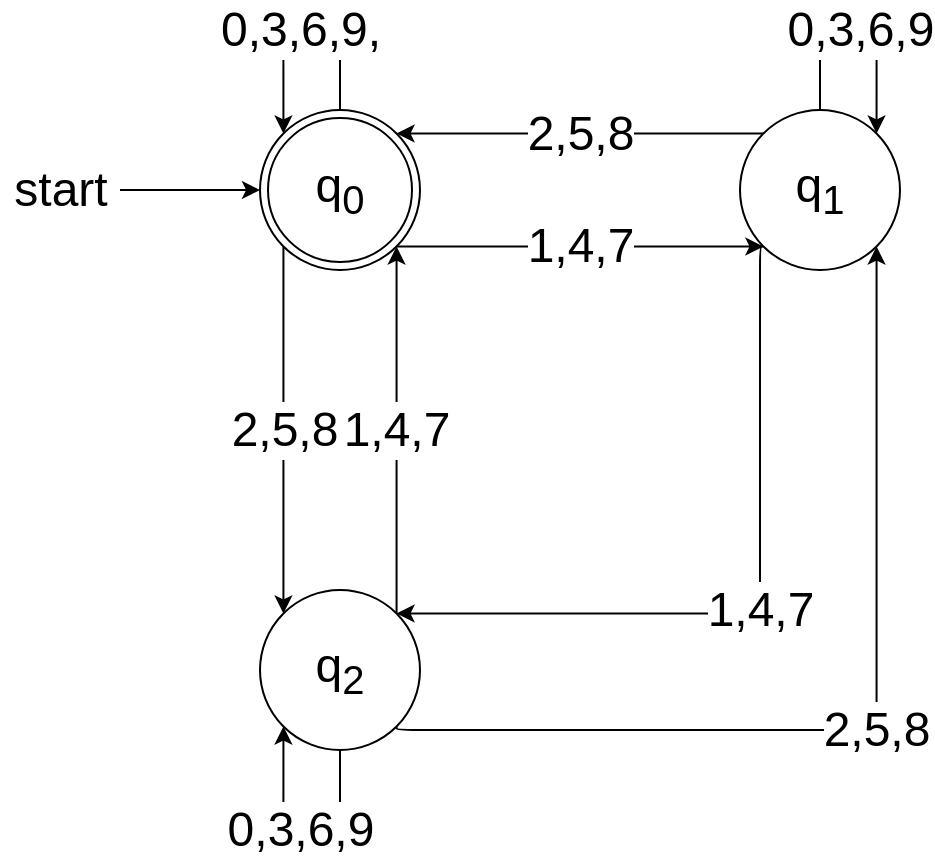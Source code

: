 <mxfile version="13.6.5">
    <diagram id="4d_otPv1EbtX4DktDmBZ" name="ページ1">
        <mxGraphModel dx="642" dy="494" grid="1" gridSize="10" guides="1" tooltips="1" connect="1" arrows="1" fold="1" page="1" pageScale="1" pageWidth="1169" pageHeight="827" math="0" shadow="0">
            <root>
                <mxCell id="0"/>
                <mxCell id="1" parent="0"/>
                <mxCell id="6" value="1,4,7" style="edgeStyle=orthogonalEdgeStyle;rounded=0;orthogonalLoop=1;jettySize=auto;html=1;exitX=1;exitY=0;exitDx=0;exitDy=0;entryX=1;entryY=1;entryDx=0;entryDy=0;fontSize=24;" edge="1" parent="1" source="2" target="4">
                    <mxGeometry relative="1" as="geometry"/>
                </mxCell>
                <mxCell id="2" value="q&lt;sub&gt;2&lt;/sub&gt;" style="ellipse;whiteSpace=wrap;html=1;aspect=fixed;fontSize=24;" vertex="1" parent="1">
                    <mxGeometry x="400" y="520" width="80" height="80" as="geometry"/>
                </mxCell>
                <mxCell id="8" value="2,5,8" style="edgeStyle=orthogonalEdgeStyle;rounded=0;orthogonalLoop=1;jettySize=auto;html=1;exitX=0;exitY=0;exitDx=0;exitDy=0;entryX=1;entryY=0;entryDx=0;entryDy=0;fontSize=24;" edge="1" parent="1" source="3" target="4">
                    <mxGeometry relative="1" as="geometry"/>
                </mxCell>
                <mxCell id="3" value="q&lt;sub&gt;1&lt;/sub&gt;" style="ellipse;whiteSpace=wrap;html=1;aspect=fixed;fontSize=24;" vertex="1" parent="1">
                    <mxGeometry x="640" y="280" width="80" height="80" as="geometry"/>
                </mxCell>
                <mxCell id="5" value="2,5,8" style="edgeStyle=orthogonalEdgeStyle;rounded=0;orthogonalLoop=1;jettySize=auto;html=1;exitX=0;exitY=1;exitDx=0;exitDy=0;entryX=0;entryY=0;entryDx=0;entryDy=0;fontSize=24;" edge="1" parent="1" source="4" target="2">
                    <mxGeometry relative="1" as="geometry"/>
                </mxCell>
                <mxCell id="7" value="1,4,7" style="edgeStyle=orthogonalEdgeStyle;rounded=0;orthogonalLoop=1;jettySize=auto;html=1;exitX=1;exitY=1;exitDx=0;exitDy=0;entryX=0;entryY=1;entryDx=0;entryDy=0;fontSize=24;" edge="1" parent="1" source="4" target="3">
                    <mxGeometry relative="1" as="geometry"/>
                </mxCell>
                <mxCell id="4" value="q&lt;sub&gt;0&lt;/sub&gt;" style="ellipse;shape=doubleEllipse;whiteSpace=wrap;html=1;aspect=fixed;fontSize=24;" vertex="1" parent="1">
                    <mxGeometry x="400" y="280" width="80" height="80" as="geometry"/>
                </mxCell>
                <mxCell id="12" style="edgeStyle=orthogonalEdgeStyle;rounded=0;orthogonalLoop=1;jettySize=auto;html=1;fontSize=24;" edge="1" parent="1" source="11" target="4">
                    <mxGeometry relative="1" as="geometry"/>
                </mxCell>
                <mxCell id="11" value="start" style="text;html=1;align=center;verticalAlign=middle;resizable=0;points=[];autosize=1;fontSize=24;" vertex="1" parent="1">
                    <mxGeometry x="270" y="305" width="60" height="30" as="geometry"/>
                </mxCell>
                <mxCell id="16" value="1,4,7" style="edgeStyle=elbowEdgeStyle;elbow=horizontal;endArrow=classic;html=1;entryX=1;entryY=0;entryDx=0;entryDy=0;exitX=0;exitY=1;exitDx=0;exitDy=0;fontSize=24;" edge="1" parent="1" source="3" target="2">
                    <mxGeometry width="50" height="50" relative="1" as="geometry">
                        <mxPoint x="530" y="430" as="sourcePoint"/>
                        <mxPoint x="580" y="380" as="targetPoint"/>
                        <Array as="points">
                            <mxPoint x="650" y="440"/>
                        </Array>
                    </mxGeometry>
                </mxCell>
                <mxCell id="17" value="2,5,8" style="edgeStyle=elbowEdgeStyle;elbow=vertical;endArrow=classic;html=1;entryX=1;entryY=1;entryDx=0;entryDy=0;exitX=1;exitY=1;exitDx=0;exitDy=0;fontSize=24;" edge="1" parent="1" source="2" target="3">
                    <mxGeometry width="50" height="50" relative="1" as="geometry">
                        <mxPoint x="530" y="430" as="sourcePoint"/>
                        <mxPoint x="580" y="380" as="targetPoint"/>
                        <Array as="points">
                            <mxPoint x="570" y="590"/>
                        </Array>
                    </mxGeometry>
                </mxCell>
                <mxCell id="18" value="0,3,6,9" style="edgeStyle=segmentEdgeStyle;endArrow=classic;html=1;entryX=1;entryY=0;entryDx=0;entryDy=0;fontSize=24;" edge="1" parent="1" target="3">
                    <mxGeometry width="50" height="50" relative="1" as="geometry">
                        <mxPoint x="680" y="280" as="sourcePoint"/>
                        <mxPoint x="730" y="290" as="targetPoint"/>
                        <Array as="points">
                            <mxPoint x="680" y="240"/>
                            <mxPoint x="708" y="240"/>
                        </Array>
                    </mxGeometry>
                </mxCell>
                <mxCell id="21" value="0,3,6,9," style="edgeStyle=segmentEdgeStyle;endArrow=classic;html=1;exitX=0.5;exitY=0;exitDx=0;exitDy=0;entryX=0;entryY=0;entryDx=0;entryDy=0;fontSize=24;" edge="1" parent="1" source="4" target="4">
                    <mxGeometry width="50" height="50" relative="1" as="geometry">
                        <mxPoint x="410" y="240" as="sourcePoint"/>
                        <mxPoint x="400" y="260" as="targetPoint"/>
                        <Array as="points">
                            <mxPoint x="440" y="240"/>
                            <mxPoint x="412" y="240"/>
                        </Array>
                    </mxGeometry>
                </mxCell>
                <mxCell id="22" value="0,3,6,9" style="edgeStyle=segmentEdgeStyle;endArrow=classic;html=1;entryX=0;entryY=1;entryDx=0;entryDy=0;exitX=0.5;exitY=1;exitDx=0;exitDy=0;fontSize=24;" edge="1" parent="1" source="2" target="2">
                    <mxGeometry width="50" height="50" relative="1" as="geometry">
                        <mxPoint x="400" y="670" as="sourcePoint"/>
                        <mxPoint x="450" y="620" as="targetPoint"/>
                        <Array as="points">
                            <mxPoint x="440" y="640"/>
                            <mxPoint x="412" y="640"/>
                        </Array>
                    </mxGeometry>
                </mxCell>
            </root>
        </mxGraphModel>
    </diagram>
</mxfile>
